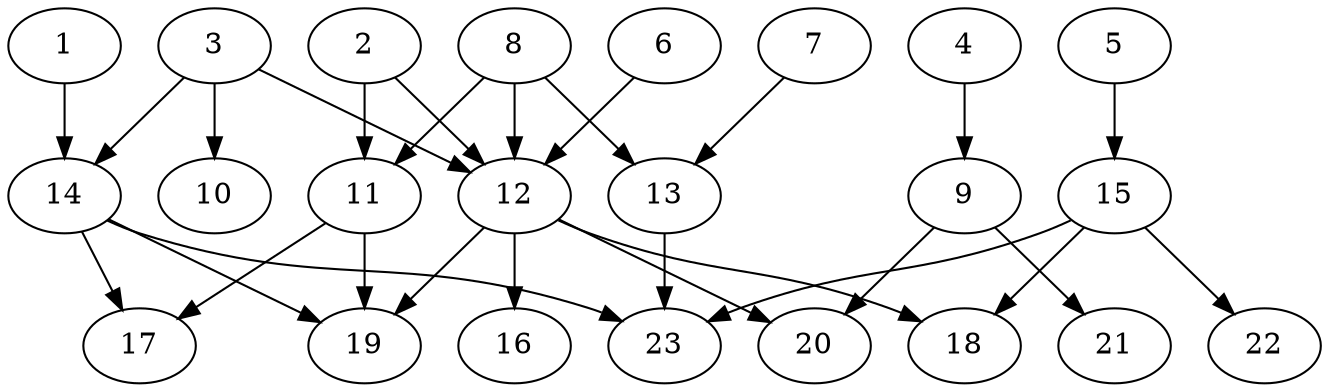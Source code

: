 // DAG (tier=2-normal, mode=data, n=23, ccr=0.413, fat=0.629, density=0.463, regular=0.472, jump=0.188, mindata=2097152, maxdata=16777216)
// DAG automatically generated by daggen at Sun Aug 24 16:33:34 2025
// /home/ermia/Project/Environments/daggen/bin/daggen --dot --ccr 0.413 --fat 0.629 --regular 0.472 --density 0.463 --jump 0.188 --mindata 2097152 --maxdata 16777216 -n 23 
digraph G {
  1 [size="218097038335654048", alpha="0.01", expect_size="109048519167827024"]
  1 -> 14 [size ="96459605147648"]
  2 [size="113994520994692688", alpha="0.10", expect_size="56997260497346344"]
  2 -> 11 [size ="114715925676032"]
  2 -> 12 [size ="114715925676032"]
  3 [size="1829028929159808256", alpha="0.01", expect_size="914514464579904128"]
  3 -> 10 [size ="1692670309171200"]
  3 -> 12 [size ="1692670309171200"]
  3 -> 14 [size ="1692670309171200"]
  4 [size="1760886842848370688", alpha="0.15", expect_size="880443421424185344"]
  4 -> 9 [size ="877377336901632"]
  5 [size="755424812154346274816", alpha="0.02", expect_size="377712406077173137408"]
  5 -> 15 [size ="663566038335488"]
  6 [size="376386063081094720", alpha="0.05", expect_size="188193031540547360"]
  6 -> 12 [size ="565013425160192"]
  7 [size="3354005284712106426368", alpha="0.00", expect_size="1677002642356053213184"]
  7 -> 13 [size ="1792527451553792"]
  8 [size="626007306391810688", alpha="0.18", expect_size="313003653195905344"]
  8 -> 11 [size ="1544719381299200"]
  8 -> 12 [size ="1544719381299200"]
  8 -> 13 [size ="1544719381299200"]
  9 [size="2617227300560581951488", alpha="0.18", expect_size="1308613650280290975744"]
  9 -> 20 [size ="1519325924032512"]
  9 -> 21 [size ="1519325924032512"]
  10 [size="646005050544815603712", alpha="0.06", expect_size="323002525272407801856"]
  11 [size="43862087634744508416", alpha="0.13", expect_size="21931043817372254208"]
  11 -> 17 [size ="99498420338688"]
  11 -> 19 [size ="99498420338688"]
  12 [size="10731524800571240", alpha="0.15", expect_size="5365762400285620"]
  12 -> 16 [size ="297776827072512"]
  12 -> 18 [size ="297776827072512"]
  12 -> 19 [size ="297776827072512"]
  12 -> 20 [size ="297776827072512"]
  13 [size="3668270012021912633344", alpha="0.07", expect_size="1834135006010956316672"]
  13 -> 23 [size ="1902819166650368"]
  14 [size="793241014591553536000", alpha="0.07", expect_size="396620507295776768000"]
  14 -> 17 [size ="685530467532800"]
  14 -> 19 [size ="685530467532800"]
  14 -> 23 [size ="685530467532800"]
  15 [size="50875743927297000", alpha="0.07", expect_size="25437871963648500"]
  15 -> 18 [size ="824660774092800"]
  15 -> 22 [size ="824660774092800"]
  15 -> 23 [size ="824660774092800"]
  16 [size="44741475871572168", alpha="0.15", expect_size="22370737935786084"]
  17 [size="437578299341651200", alpha="0.17", expect_size="218789149670825600"]
  18 [size="465500526941210", alpha="0.02", expect_size="232750263470605"]
  19 [size="2195405577808008192", alpha="0.20", expect_size="1097702788904004096"]
  20 [size="12100594139096154112", alpha="0.18", expect_size="6050297069548077056"]
  21 [size="1104963406648745918464", alpha="0.01", expect_size="552481703324372959232"]
  22 [size="15198736125175791616", alpha="0.11", expect_size="7599368062587895808"]
  23 [size="77770263492569648", alpha="0.15", expect_size="38885131746284824"]
}